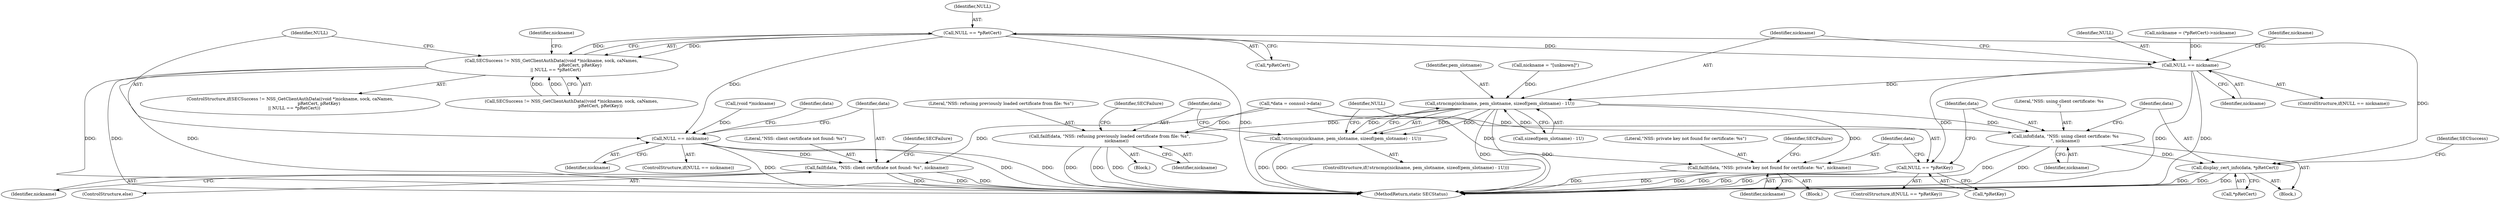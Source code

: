 digraph "0_curl_curl-7_50_2~32@pointer" {
"1000253" [label="(Call,NULL == *pRetCert)"];
"1000242" [label="(Call,SECSuccess != NSS_GetClientAuthData((void *)nickname, sock, caNames,\n                                          pRetCert, pRetKey)\n      || NULL == *pRetCert)"];
"1000259" [label="(Call,NULL == nickname)"];
"1000266" [label="(Call,failf(data, \"NSS: client certificate not found: %s\", nickname))"];
"1000279" [label="(Call,NULL == nickname)"];
"1000287" [label="(Call,strncmp(nickname, pem_slotname, sizeof(pem_slotname) - 1U))"];
"1000286" [label="(Call,!strncmp(nickname, pem_slotname, sizeof(pem_slotname) - 1U))"];
"1000295" [label="(Call,failf(data, \"NSS: refusing previously loaded certificate from file: %s\",\n          nickname))"];
"1000307" [label="(Call,failf(data, \"NSS: private key not found for certificate: %s\", nickname))"];
"1000313" [label="(Call,infof(data, \"NSS: using client certificate: %s\n\", nickname))"];
"1000317" [label="(Call,display_cert_info(data, *pRetCert))"];
"1000302" [label="(Call,NULL == *pRetKey)"];
"1000283" [label="(Identifier,nickname)"];
"1000255" [label="(Call,*pRetCert)"];
"1000258" [label="(ControlStructure,if(NULL == nickname))"];
"1000294" [label="(Block,)"];
"1000288" [label="(Identifier,nickname)"];
"1000241" [label="(ControlStructure,if(SECSuccess != NSS_GetClientAuthData((void *)nickname, sock, caNames,\n                                          pRetCert, pRetKey)\n      || NULL == *pRetCert))"];
"1000267" [label="(Identifier,data)"];
"1000289" [label="(Identifier,pem_slotname)"];
"1000254" [label="(Identifier,NULL)"];
"1000280" [label="(Identifier,NULL)"];
"1000265" [label="(ControlStructure,else)"];
"1000279" [label="(Call,NULL == nickname)"];
"1000285" [label="(ControlStructure,if(!strncmp(nickname, pem_slotname, sizeof(pem_slotname) - 1U)))"];
"1000310" [label="(Identifier,nickname)"];
"1000313" [label="(Call,infof(data, \"NSS: using client certificate: %s\n\", nickname))"];
"1000309" [label="(Literal,\"NSS: private key not found for certificate: %s\")"];
"1000295" [label="(Call,failf(data, \"NSS: refusing previously loaded certificate from file: %s\",\n          nickname))"];
"1000286" [label="(Call,!strncmp(nickname, pem_slotname, sizeof(pem_slotname) - 1U))"];
"1000296" [label="(Identifier,data)"];
"1000314" [label="(Identifier,data)"];
"1000253" [label="(Call,NULL == *pRetCert)"];
"1000261" [label="(Identifier,nickname)"];
"1000269" [label="(Identifier,nickname)"];
"1000266" [label="(Call,failf(data, \"NSS: client certificate not found: %s\", nickname))"];
"1000272" [label="(Call,nickname = (*pRetCert)->nickname)"];
"1000315" [label="(Literal,\"NSS: using client certificate: %s\n\")"];
"1000281" [label="(Identifier,nickname)"];
"1000259" [label="(Call,NULL == nickname)"];
"1000117" [label="(Call,*data = connssl->data)"];
"1000302" [label="(Call,NULL == *pRetKey)"];
"1000318" [label="(Identifier,data)"];
"1000301" [label="(ControlStructure,if(NULL == *pRetKey))"];
"1000273" [label="(Identifier,nickname)"];
"1000290" [label="(Call,sizeof(pem_slotname) - 1U)"];
"1000323" [label="(MethodReturn,static SECStatus)"];
"1000260" [label="(Identifier,NULL)"];
"1000242" [label="(Call,SECSuccess != NSS_GetClientAuthData((void *)nickname, sock, caNames,\n                                          pRetCert, pRetKey)\n      || NULL == *pRetCert)"];
"1000306" [label="(Block,)"];
"1000282" [label="(Call,nickname = \"[unknown]\")"];
"1000319" [label="(Call,*pRetCert)"];
"1000298" [label="(Identifier,nickname)"];
"1000271" [label="(Identifier,SECFailure)"];
"1000297" [label="(Literal,\"NSS: refusing previously loaded certificate from file: %s\")"];
"1000312" [label="(Identifier,SECFailure)"];
"1000300" [label="(Identifier,SECFailure)"];
"1000287" [label="(Call,strncmp(nickname, pem_slotname, sizeof(pem_slotname) - 1U))"];
"1000243" [label="(Call,SECSuccess != NSS_GetClientAuthData((void *)nickname, sock, caNames,\n                                          pRetCert, pRetKey))"];
"1000303" [label="(Identifier,NULL)"];
"1000268" [label="(Literal,\"NSS: client certificate not found: %s\")"];
"1000109" [label="(Block,)"];
"1000304" [label="(Call,*pRetKey)"];
"1000317" [label="(Call,display_cert_info(data, *pRetCert))"];
"1000308" [label="(Identifier,data)"];
"1000278" [label="(ControlStructure,if(NULL == nickname))"];
"1000246" [label="(Call,(void *)nickname)"];
"1000307" [label="(Call,failf(data, \"NSS: private key not found for certificate: %s\", nickname))"];
"1000322" [label="(Identifier,SECSuccess)"];
"1000316" [label="(Identifier,nickname)"];
"1000263" [label="(Identifier,data)"];
"1000253" -> "1000242"  [label="AST: "];
"1000253" -> "1000255"  [label="CFG: "];
"1000254" -> "1000253"  [label="AST: "];
"1000255" -> "1000253"  [label="AST: "];
"1000242" -> "1000253"  [label="CFG: "];
"1000253" -> "1000323"  [label="DDG: "];
"1000253" -> "1000242"  [label="DDG: "];
"1000253" -> "1000242"  [label="DDG: "];
"1000253" -> "1000259"  [label="DDG: "];
"1000253" -> "1000279"  [label="DDG: "];
"1000253" -> "1000317"  [label="DDG: "];
"1000242" -> "1000241"  [label="AST: "];
"1000242" -> "1000243"  [label="CFG: "];
"1000243" -> "1000242"  [label="AST: "];
"1000260" -> "1000242"  [label="CFG: "];
"1000273" -> "1000242"  [label="CFG: "];
"1000242" -> "1000323"  [label="DDG: "];
"1000242" -> "1000323"  [label="DDG: "];
"1000242" -> "1000323"  [label="DDG: "];
"1000243" -> "1000242"  [label="DDG: "];
"1000243" -> "1000242"  [label="DDG: "];
"1000259" -> "1000258"  [label="AST: "];
"1000259" -> "1000261"  [label="CFG: "];
"1000260" -> "1000259"  [label="AST: "];
"1000261" -> "1000259"  [label="AST: "];
"1000263" -> "1000259"  [label="CFG: "];
"1000267" -> "1000259"  [label="CFG: "];
"1000259" -> "1000323"  [label="DDG: "];
"1000259" -> "1000323"  [label="DDG: "];
"1000259" -> "1000323"  [label="DDG: "];
"1000246" -> "1000259"  [label="DDG: "];
"1000259" -> "1000266"  [label="DDG: "];
"1000266" -> "1000265"  [label="AST: "];
"1000266" -> "1000269"  [label="CFG: "];
"1000267" -> "1000266"  [label="AST: "];
"1000268" -> "1000266"  [label="AST: "];
"1000269" -> "1000266"  [label="AST: "];
"1000271" -> "1000266"  [label="CFG: "];
"1000266" -> "1000323"  [label="DDG: "];
"1000266" -> "1000323"  [label="DDG: "];
"1000266" -> "1000323"  [label="DDG: "];
"1000117" -> "1000266"  [label="DDG: "];
"1000279" -> "1000278"  [label="AST: "];
"1000279" -> "1000281"  [label="CFG: "];
"1000280" -> "1000279"  [label="AST: "];
"1000281" -> "1000279"  [label="AST: "];
"1000283" -> "1000279"  [label="CFG: "];
"1000288" -> "1000279"  [label="CFG: "];
"1000279" -> "1000323"  [label="DDG: "];
"1000279" -> "1000323"  [label="DDG: "];
"1000272" -> "1000279"  [label="DDG: "];
"1000279" -> "1000287"  [label="DDG: "];
"1000279" -> "1000302"  [label="DDG: "];
"1000287" -> "1000286"  [label="AST: "];
"1000287" -> "1000290"  [label="CFG: "];
"1000288" -> "1000287"  [label="AST: "];
"1000289" -> "1000287"  [label="AST: "];
"1000290" -> "1000287"  [label="AST: "];
"1000286" -> "1000287"  [label="CFG: "];
"1000287" -> "1000323"  [label="DDG: "];
"1000287" -> "1000323"  [label="DDG: "];
"1000287" -> "1000286"  [label="DDG: "];
"1000287" -> "1000286"  [label="DDG: "];
"1000287" -> "1000286"  [label="DDG: "];
"1000282" -> "1000287"  [label="DDG: "];
"1000290" -> "1000287"  [label="DDG: "];
"1000287" -> "1000295"  [label="DDG: "];
"1000287" -> "1000307"  [label="DDG: "];
"1000287" -> "1000313"  [label="DDG: "];
"1000286" -> "1000285"  [label="AST: "];
"1000296" -> "1000286"  [label="CFG: "];
"1000303" -> "1000286"  [label="CFG: "];
"1000286" -> "1000323"  [label="DDG: "];
"1000286" -> "1000323"  [label="DDG: "];
"1000295" -> "1000294"  [label="AST: "];
"1000295" -> "1000298"  [label="CFG: "];
"1000296" -> "1000295"  [label="AST: "];
"1000297" -> "1000295"  [label="AST: "];
"1000298" -> "1000295"  [label="AST: "];
"1000300" -> "1000295"  [label="CFG: "];
"1000295" -> "1000323"  [label="DDG: "];
"1000295" -> "1000323"  [label="DDG: "];
"1000295" -> "1000323"  [label="DDG: "];
"1000117" -> "1000295"  [label="DDG: "];
"1000307" -> "1000306"  [label="AST: "];
"1000307" -> "1000310"  [label="CFG: "];
"1000308" -> "1000307"  [label="AST: "];
"1000309" -> "1000307"  [label="AST: "];
"1000310" -> "1000307"  [label="AST: "];
"1000312" -> "1000307"  [label="CFG: "];
"1000307" -> "1000323"  [label="DDG: "];
"1000307" -> "1000323"  [label="DDG: "];
"1000307" -> "1000323"  [label="DDG: "];
"1000117" -> "1000307"  [label="DDG: "];
"1000313" -> "1000109"  [label="AST: "];
"1000313" -> "1000316"  [label="CFG: "];
"1000314" -> "1000313"  [label="AST: "];
"1000315" -> "1000313"  [label="AST: "];
"1000316" -> "1000313"  [label="AST: "];
"1000318" -> "1000313"  [label="CFG: "];
"1000313" -> "1000323"  [label="DDG: "];
"1000313" -> "1000323"  [label="DDG: "];
"1000117" -> "1000313"  [label="DDG: "];
"1000313" -> "1000317"  [label="DDG: "];
"1000317" -> "1000109"  [label="AST: "];
"1000317" -> "1000319"  [label="CFG: "];
"1000318" -> "1000317"  [label="AST: "];
"1000319" -> "1000317"  [label="AST: "];
"1000322" -> "1000317"  [label="CFG: "];
"1000317" -> "1000323"  [label="DDG: "];
"1000317" -> "1000323"  [label="DDG: "];
"1000317" -> "1000323"  [label="DDG: "];
"1000302" -> "1000301"  [label="AST: "];
"1000302" -> "1000304"  [label="CFG: "];
"1000303" -> "1000302"  [label="AST: "];
"1000304" -> "1000302"  [label="AST: "];
"1000308" -> "1000302"  [label="CFG: "];
"1000314" -> "1000302"  [label="CFG: "];
"1000302" -> "1000323"  [label="DDG: "];
"1000302" -> "1000323"  [label="DDG: "];
"1000302" -> "1000323"  [label="DDG: "];
}

